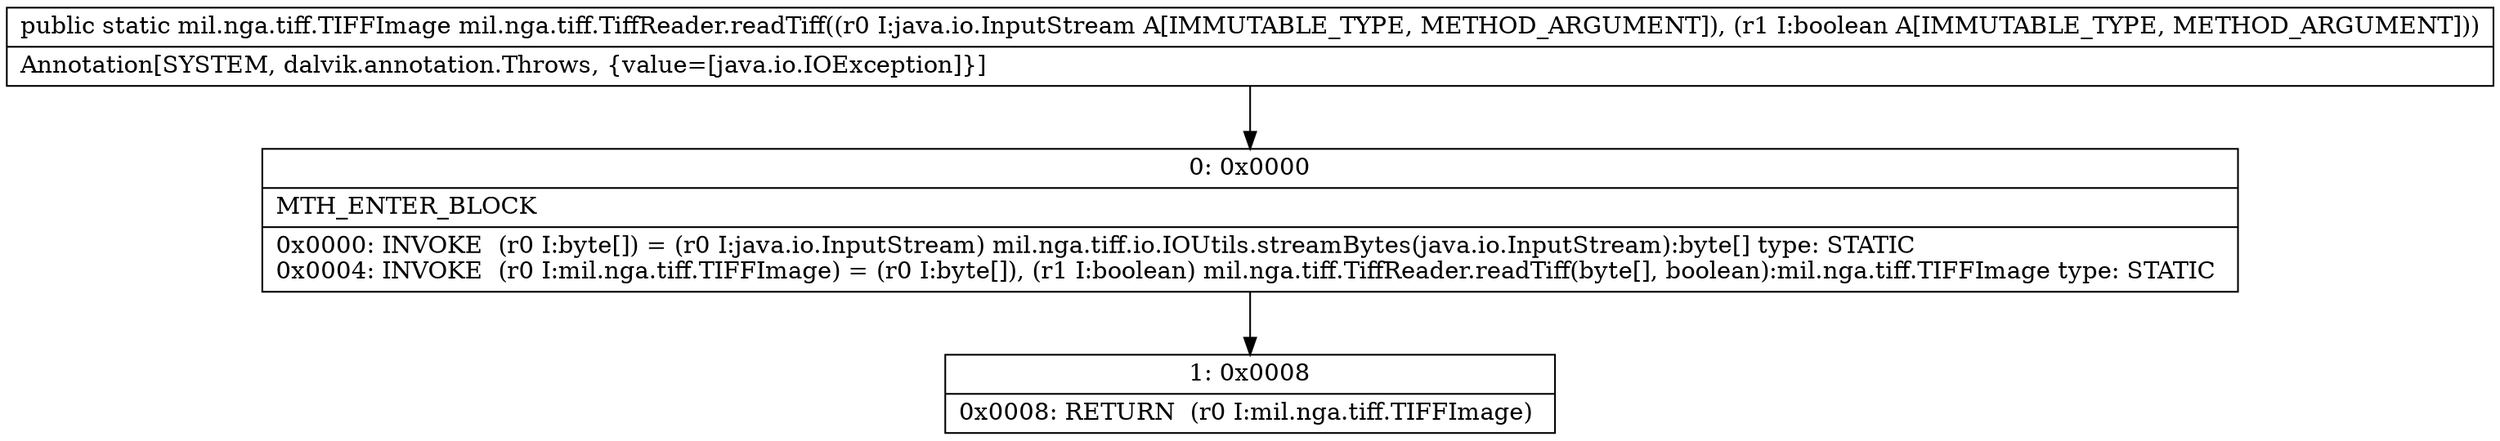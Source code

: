 digraph "CFG formil.nga.tiff.TiffReader.readTiff(Ljava\/io\/InputStream;Z)Lmil\/nga\/tiff\/TIFFImage;" {
Node_0 [shape=record,label="{0\:\ 0x0000|MTH_ENTER_BLOCK\l|0x0000: INVOKE  (r0 I:byte[]) = (r0 I:java.io.InputStream) mil.nga.tiff.io.IOUtils.streamBytes(java.io.InputStream):byte[] type: STATIC \l0x0004: INVOKE  (r0 I:mil.nga.tiff.TIFFImage) = (r0 I:byte[]), (r1 I:boolean) mil.nga.tiff.TiffReader.readTiff(byte[], boolean):mil.nga.tiff.TIFFImage type: STATIC \l}"];
Node_1 [shape=record,label="{1\:\ 0x0008|0x0008: RETURN  (r0 I:mil.nga.tiff.TIFFImage) \l}"];
MethodNode[shape=record,label="{public static mil.nga.tiff.TIFFImage mil.nga.tiff.TiffReader.readTiff((r0 I:java.io.InputStream A[IMMUTABLE_TYPE, METHOD_ARGUMENT]), (r1 I:boolean A[IMMUTABLE_TYPE, METHOD_ARGUMENT]))  | Annotation[SYSTEM, dalvik.annotation.Throws, \{value=[java.io.IOException]\}]\l}"];
MethodNode -> Node_0;
Node_0 -> Node_1;
}

